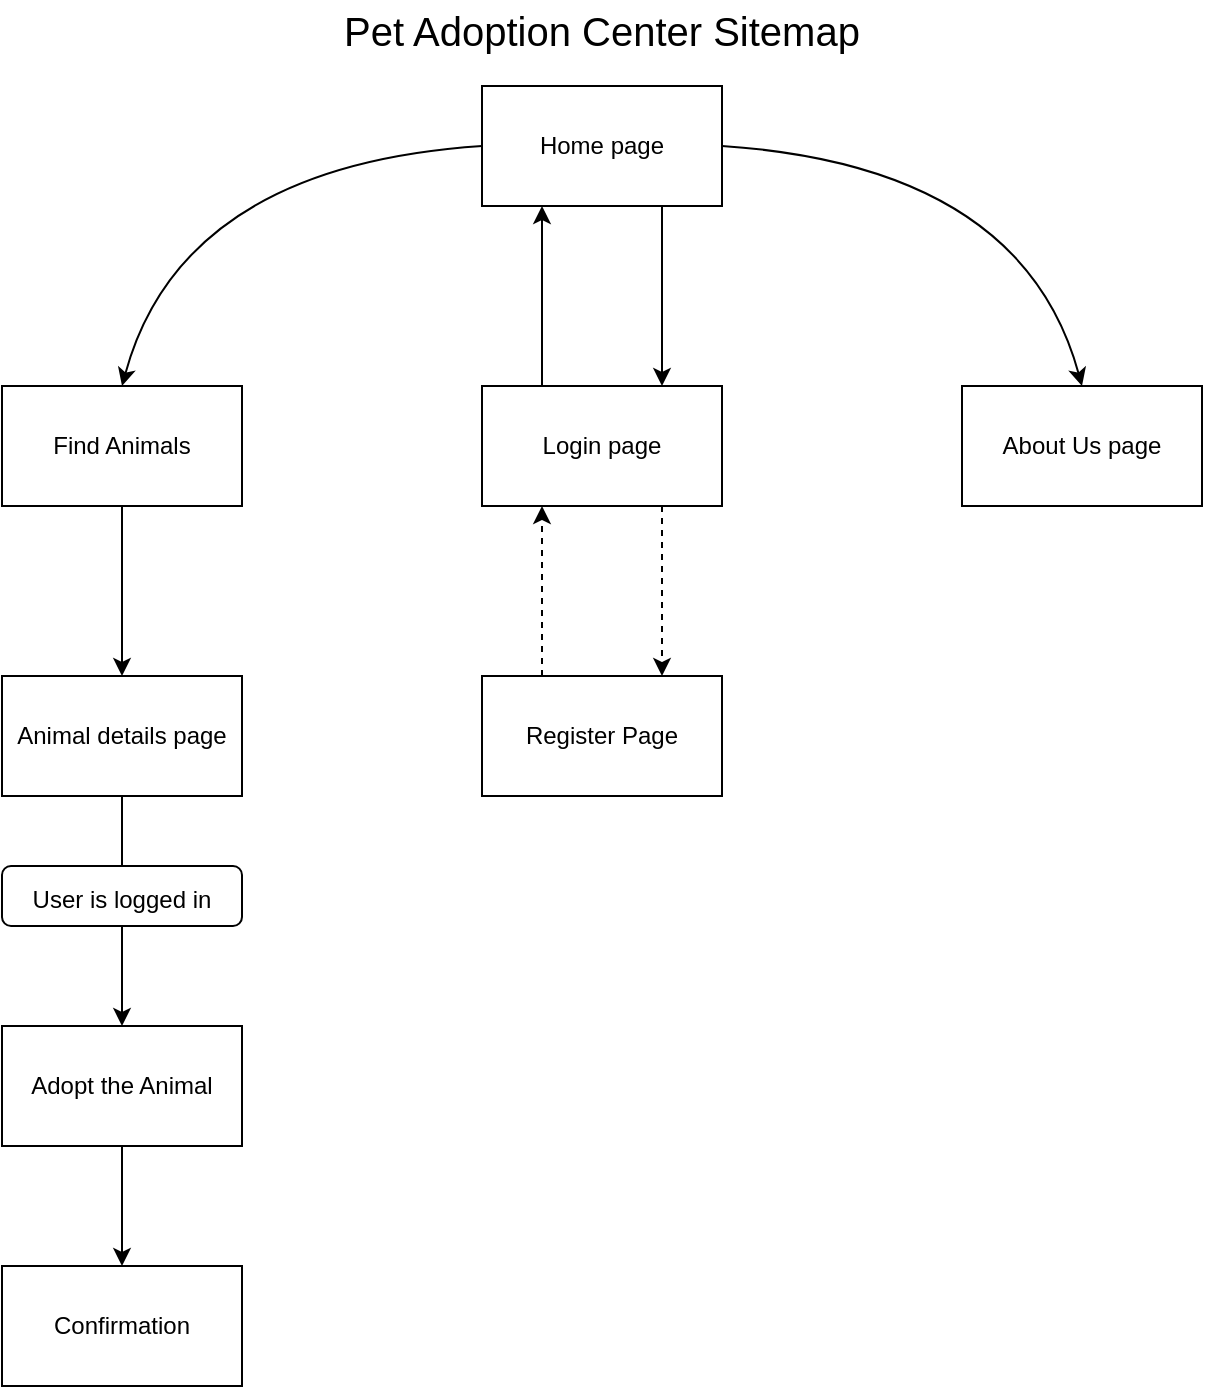 <mxfile version="20.6.2" type="device"><diagram id="8TRDDPAw82DKtB2TH0qG" name="Page-1"><mxGraphModel dx="1194" dy="748" grid="1" gridSize="10" guides="1" tooltips="1" connect="1" arrows="1" fold="1" page="1" pageScale="1" pageWidth="1400" pageHeight="850" math="0" shadow="0"><root><mxCell id="0"/><mxCell id="1" parent="0"/><mxCell id="lttLxUv4MAXK8TQ4-gxI-1" value="Home page" style="rounded=0;whiteSpace=wrap;html=1;" vertex="1" parent="1"><mxGeometry x="520" y="130" width="120" height="60" as="geometry"/></mxCell><mxCell id="lttLxUv4MAXK8TQ4-gxI-2" value="Find Animals" style="rounded=0;whiteSpace=wrap;html=1;" vertex="1" parent="1"><mxGeometry x="280" y="280" width="120" height="60" as="geometry"/></mxCell><mxCell id="lttLxUv4MAXK8TQ4-gxI-11" style="edgeStyle=orthogonalEdgeStyle;rounded=0;orthogonalLoop=1;jettySize=auto;html=1;entryX=0.75;entryY=0;entryDx=0;entryDy=0;dashed=1;exitX=0.75;exitY=1;exitDx=0;exitDy=0;" edge="1" parent="1" source="lttLxUv4MAXK8TQ4-gxI-4" target="lttLxUv4MAXK8TQ4-gxI-10"><mxGeometry relative="1" as="geometry"><Array as="points"/></mxGeometry></mxCell><mxCell id="lttLxUv4MAXK8TQ4-gxI-4" value="Login page" style="rounded=0;whiteSpace=wrap;html=1;" vertex="1" parent="1"><mxGeometry x="520" y="280" width="120" height="60" as="geometry"/></mxCell><mxCell id="lttLxUv4MAXK8TQ4-gxI-5" value="" style="curved=1;endArrow=classic;html=1;rounded=0;exitX=0;exitY=0.5;exitDx=0;exitDy=0;entryX=0.5;entryY=0;entryDx=0;entryDy=0;" edge="1" parent="1" source="lttLxUv4MAXK8TQ4-gxI-1" target="lttLxUv4MAXK8TQ4-gxI-2"><mxGeometry width="50" height="50" relative="1" as="geometry"><mxPoint x="410" y="230" as="sourcePoint"/><mxPoint x="460" y="180" as="targetPoint"/><Array as="points"><mxPoint x="370" y="170"/></Array></mxGeometry></mxCell><mxCell id="lttLxUv4MAXK8TQ4-gxI-8" value="Animal details page" style="rounded=0;whiteSpace=wrap;html=1;" vertex="1" parent="1"><mxGeometry x="280" y="425" width="120" height="60" as="geometry"/></mxCell><mxCell id="lttLxUv4MAXK8TQ4-gxI-9" value="" style="endArrow=classic;html=1;rounded=0;exitX=0.5;exitY=1;exitDx=0;exitDy=0;entryX=0.5;entryY=0;entryDx=0;entryDy=0;" edge="1" parent="1" source="lttLxUv4MAXK8TQ4-gxI-2" target="lttLxUv4MAXK8TQ4-gxI-8"><mxGeometry width="50" height="50" relative="1" as="geometry"><mxPoint x="370" y="410" as="sourcePoint"/><mxPoint x="420" y="360" as="targetPoint"/></mxGeometry></mxCell><mxCell id="lttLxUv4MAXK8TQ4-gxI-26" style="edgeStyle=orthogonalEdgeStyle;rounded=0;orthogonalLoop=1;jettySize=auto;html=1;entryX=0.25;entryY=1;entryDx=0;entryDy=0;fontSize=12;exitX=0.25;exitY=0;exitDx=0;exitDy=0;dashed=1;" edge="1" parent="1" source="lttLxUv4MAXK8TQ4-gxI-10" target="lttLxUv4MAXK8TQ4-gxI-4"><mxGeometry relative="1" as="geometry"/></mxCell><mxCell id="lttLxUv4MAXK8TQ4-gxI-10" value="Register Page" style="rounded=0;whiteSpace=wrap;html=1;" vertex="1" parent="1"><mxGeometry x="520" y="425" width="120" height="60" as="geometry"/></mxCell><mxCell id="lttLxUv4MAXK8TQ4-gxI-25" style="edgeStyle=orthogonalEdgeStyle;rounded=0;orthogonalLoop=1;jettySize=auto;html=1;fontSize=12;" edge="1" parent="1" source="lttLxUv4MAXK8TQ4-gxI-13" target="lttLxUv4MAXK8TQ4-gxI-24"><mxGeometry relative="1" as="geometry"/></mxCell><mxCell id="lttLxUv4MAXK8TQ4-gxI-13" value="Adopt the Animal" style="rounded=0;whiteSpace=wrap;html=1;" vertex="1" parent="1"><mxGeometry x="280" y="600" width="120" height="60" as="geometry"/></mxCell><mxCell id="lttLxUv4MAXK8TQ4-gxI-14" value="" style="endArrow=classic;html=1;rounded=0;exitX=0.5;exitY=1;exitDx=0;exitDy=0;entryX=0.5;entryY=0;entryDx=0;entryDy=0;" edge="1" parent="1" source="lttLxUv4MAXK8TQ4-gxI-8" target="lttLxUv4MAXK8TQ4-gxI-13"><mxGeometry width="50" height="50" relative="1" as="geometry"><mxPoint x="380" y="570" as="sourcePoint"/><mxPoint x="430" y="520" as="targetPoint"/></mxGeometry></mxCell><mxCell id="lttLxUv4MAXK8TQ4-gxI-16" value="About Us page" style="rounded=0;whiteSpace=wrap;html=1;" vertex="1" parent="1"><mxGeometry x="760" y="280" width="120" height="60" as="geometry"/></mxCell><mxCell id="lttLxUv4MAXK8TQ4-gxI-17" value="" style="curved=1;endArrow=classic;html=1;rounded=0;exitX=1;exitY=0.5;exitDx=0;exitDy=0;entryX=0.5;entryY=0;entryDx=0;entryDy=0;" edge="1" parent="1" source="lttLxUv4MAXK8TQ4-gxI-1" target="lttLxUv4MAXK8TQ4-gxI-16"><mxGeometry width="50" height="50" relative="1" as="geometry"><mxPoint x="850" y="170" as="sourcePoint"/><mxPoint x="670" y="280" as="targetPoint"/><Array as="points"><mxPoint x="790" y="170"/></Array></mxGeometry></mxCell><mxCell id="lttLxUv4MAXK8TQ4-gxI-19" value="" style="endArrow=classic;html=1;rounded=0;exitX=0.25;exitY=0;exitDx=0;exitDy=0;entryX=0.25;entryY=1;entryDx=0;entryDy=0;" edge="1" parent="1" source="lttLxUv4MAXK8TQ4-gxI-4" target="lttLxUv4MAXK8TQ4-gxI-1"><mxGeometry width="50" height="50" relative="1" as="geometry"><mxPoint x="540" y="270" as="sourcePoint"/><mxPoint x="590" y="220" as="targetPoint"/></mxGeometry></mxCell><mxCell id="lttLxUv4MAXK8TQ4-gxI-20" value="" style="endArrow=classic;html=1;rounded=0;exitX=0.75;exitY=1;exitDx=0;exitDy=0;entryX=0.75;entryY=0;entryDx=0;entryDy=0;" edge="1" parent="1" source="lttLxUv4MAXK8TQ4-gxI-1" target="lttLxUv4MAXK8TQ4-gxI-4"><mxGeometry width="50" height="50" relative="1" as="geometry"><mxPoint x="620" y="280" as="sourcePoint"/><mxPoint x="670" y="230" as="targetPoint"/></mxGeometry></mxCell><mxCell id="lttLxUv4MAXK8TQ4-gxI-21" value="&lt;font style=&quot;font-size: 20px;&quot;&gt;Pet Adoption Center Sitemap&lt;/font&gt;" style="text;html=1;strokeColor=none;fillColor=none;align=center;verticalAlign=middle;whiteSpace=wrap;rounded=0;" vertex="1" parent="1"><mxGeometry x="400" y="87" width="360" height="30" as="geometry"/></mxCell><mxCell id="lttLxUv4MAXK8TQ4-gxI-23" value="&lt;p style=&quot;line-height: 100%;&quot;&gt;&lt;font style=&quot;font-size: 12px;&quot;&gt;User is logged in&lt;/font&gt;&lt;/p&gt;" style="rounded=1;whiteSpace=wrap;html=1;fontSize=20;" vertex="1" parent="1"><mxGeometry x="280" y="520" width="120" height="30" as="geometry"/></mxCell><mxCell id="lttLxUv4MAXK8TQ4-gxI-24" value="Confirmation" style="rounded=0;whiteSpace=wrap;html=1;fontSize=12;" vertex="1" parent="1"><mxGeometry x="280" y="720" width="120" height="60" as="geometry"/></mxCell></root></mxGraphModel></diagram></mxfile>